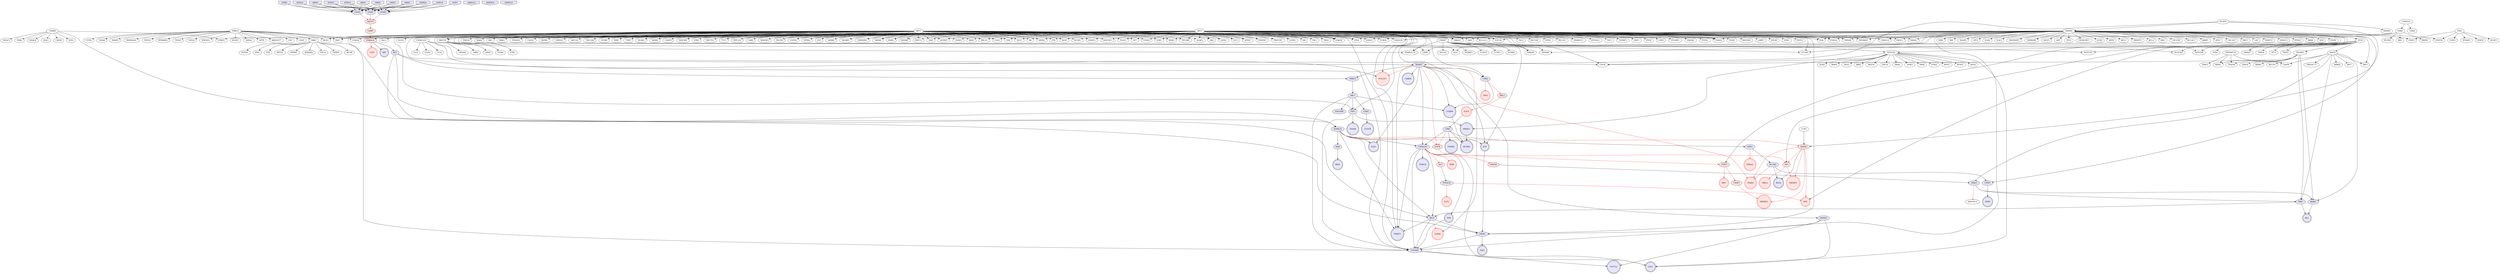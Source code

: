 digraph {

MAPK1->GABPA [penwidth=1, color=black, arrowhead="vee"]
AKT2->TWIST1 [penwidth=1, color=black, arrowhead="vee"]
CSNK2A1->CTNNB1 [penwidth=1, color=black, arrowhead="vee"]
CEBPB->RUNX2 [penwidth=1, color=black, arrowhead="vee"]
MAPK1->CEBPB [penwidth=1, color=black, arrowhead="vee"]
SIRT1->NCOR2 [penwidth=1, color=black, arrowhead="vee"]
CTNNB1->TCF7L2 [penwidth=1, color=black, arrowhead="vee"]
ABL1->YAP1 [penwidth=1, color=black, arrowhead="vee"]
CDK1->CSNK2A1 [penwidth=1, color=black, arrowhead="vee"]
E2F4->CDK1 [penwidth=1, color=black, arrowhead="tee"]
ABL1->CTNNB1 [penwidth=1, color=black, arrowhead="vee"]
ABL1->CDK5 [penwidth=1, color=black, arrowhead="vee"]
CTNNB1->LEF1 [penwidth=1, color=black, arrowhead="vee"]
MAPK14->ELK1 [penwidth=1, color=black, arrowhead="vee"]
NCOR2->CTBP1 [penwidth=1, color=black, arrowhead="vee"]
VDR->CTNNB1 [penwidth=1, color=black, arrowhead="vee"]
MAPK14->MAX [penwidth=1, color=black, arrowhead="vee"]
CREB1->CTNNB1 [penwidth=1, color=black, arrowhead="vee"]
CSNK2A1->LEF1 [penwidth=1, color=black, arrowhead="vee"]
RET->GRB10 [penwidth=1, color=black, arrowhead="vee"]
GRB10->ABL1 [penwidth=1, color=black, arrowhead="vee"]
HTR1A->GNAI3 [penwidth=1, color=black, arrowhead="vee"]
MAPK1->ELK1 [penwidth=1, color=black, arrowhead="vee"]
DRD1->GNAI3 [penwidth=1, color=black, arrowhead="vee"]
DRD2->GNAI3 [penwidth=1, color=black, arrowhead="vee"]
CREB1->TAF1 [penwidth=1, color=black, arrowhead="vee"]
JUN->CREB1 [penwidth=1, color=black, arrowhead="vee"]
MAPK14->JUN [penwidth=1, color=black, arrowhead="vee"]
DRD3->GNAI3 [penwidth=1, color=black, arrowhead="vee"]
MAPK14->CSNK2A1 [penwidth=1, color=black, arrowhead="vee"]
DDX58->TRAF3 [penwidth=1, color=black, arrowhead="tee"]
TRAF3->IKBKE [penwidth=1, color=black, arrowhead="vee"]
PRKACA->RET [penwidth=1, color=black, arrowhead="tee"]
PRKACA->SRF [penwidth=1, color=black, arrowhead="tee"]
CSNK2A1->TWIST1 [penwidth=1, color=black, arrowhead="vee"]
YAP1->TEAD4 [penwidth=1, color=black, arrowhead="vee"]
AKT2->CTNNB1 [penwidth=1, color=black, arrowhead="vee"]
CSNK2A1->TFAP2A [penwidth=1, color=black, arrowhead="vee"]
DRD5->GNAI3 [penwidth=1, color=black, arrowhead="vee"]
RET->MAPK14 [penwidth=1, color=black, arrowhead="vee"]
RET->AKT2 [penwidth=1, color=black, arrowhead="vee"]
RET->MAPK1 [penwidth=1, color=black, arrowhead="vee"]
CDK2->CEBPB [penwidth=1, color=black, arrowhead="vee"]
SET->PPP2CB [penwidth=1, color=black, arrowhead="tee"]
MAPK14->TWIST1 [penwidth=1, color=black, arrowhead="vee"]
SMAD1->RUNX2 [penwidth=1, color=black, arrowhead="vee"]
MAPK1->JUN [penwidth=1, color=black, arrowhead="vee"]
CDK1->SIRT1 [penwidth=1, color=black, arrowhead="vee"]
AKT2->CREB1 [penwidth=1, color=black, arrowhead="vee"]
NCOR2->BCL6 [penwidth=1, color=black, arrowhead="vee"]
ABL1->CEBPB [penwidth=1, color=black, arrowhead="vee"]
HTR2B->GNAI3 [penwidth=1, color=black, arrowhead="vee"]
CSNK2A1->AKT2 [penwidth=1, color=black, arrowhead="vee"]
YAP1->CTNNB1 [penwidth=1, color=black, arrowhead="vee"]
YAP1->SMAD1 [penwidth=1, color=black, arrowhead="vee"]
CDK1->FOXM1 [penwidth=1, color=black, arrowhead="vee"]
CDK1->RUNX2 [penwidth=1, color=black, arrowhead="vee"]
CDK5->CLOCK [penwidth=1, color=black, arrowhead="vee"]
CSNK2A1->VDR [penwidth=1, color=black, arrowhead="vee"]
CTBP1->ZEB2 [penwidth=1, color=black, arrowhead="vee"]
MAPK1->CDK2 [penwidth=1, color=black, arrowhead="vee"]
MAPK1->CSNK2A1 [penwidth=1, color=black, arrowhead="vee"]
HTR1D->GNAI3 [penwidth=1, color=black, arrowhead="vee"]
HTR2A->GNAI3 [penwidth=1, color=black, arrowhead="vee"]
HTR7->GNAI3 [penwidth=1, color=black, arrowhead="vee"]
IKBKE->REL [penwidth=1, color=black, arrowhead="vee"]
MAPK14->AKT2 [penwidth=1, color=black, arrowhead="vee"]
MAPK1->GRB10 [penwidth=1, color=black, arrowhead="vee"]
MAPK1->TWIST1 [penwidth=1, color=black, arrowhead="vee"]
DRD4->GNAI3 [penwidth=1, color=black, arrowhead="vee"]
MAX->MXI1 [penwidth=1, color=black, arrowhead="vee"]
HTR2C->GNAI3 [penwidth=1, color=black, arrowhead="vee"]
RBL2->E2F4 [penwidth=1, color=red, arrowhead="vee"]
CASP1->SREBF2 [penwidth=1, color=red, arrowhead="vee"]
STAT1->IRF1 [penwidth=1, color=red, arrowhead="vee"]
NCOR2->PPARG [penwidth=1, color=red, arrowhead="tee"]
STAT1->CASP1 [penwidth=1, color=red, arrowhead="vee"]
MAPK14->EGFR [penwidth=1, color=red, arrowhead="tee"]
SP1->TBX21 [penwidth=1, color=red, arrowhead="vee"]
SP1->SREBF1 [penwidth=1, color=red, arrowhead="vee"]
SIRT1->NR5A2 [penwidth=1, color=red, arrowhead="tee"]
ADCY5->CAMP [penwidth=1, color=red, arrowhead="vee"]
CAMP->PRKACA [penwidth=1, color=red, arrowhead="vee"]
GNAI3->ADCY5 [penwidth=1, color=red, arrowhead="tee"]
PPP2CB->ELF1 [penwidth=1, color=red, arrowhead="tee"]
PPP2CB->MYC [penwidth=1, color=red, arrowhead="tee"]
PRKACA->ETV1 [penwidth=1, color=red, arrowhead="vee"]
CDK2->TP63 [penwidth=1, color=red, arrowhead="tee"]
MAPK1->PPARG [penwidth=1, color=red, arrowhead="tee"]
CSNK2A1->SP1 [penwidth=1, color=red, arrowhead="tee"]
CDK2->RBL2 [penwidth=1, color=red, arrowhead="tee"]
CSNK2A1->SPIB [penwidth=1, color=red, arrowhead="tee"]
CSNK2A1->SET [penwidth=1, color=red, arrowhead="tee"]
AKT2->GATA2 [penwidth=1, color=red, arrowhead="tee"]
CDK1->EGFR [penwidth=1, color=red, arrowhead="tee"]
CSNK2A1->DDX58 [penwidth=1, color=red, arrowhead="tee"]
EGFR->STAT1 [penwidth=1, color=red, arrowhead="vee"]
MAPK1->EGFR [penwidth=1, color=red, arrowhead="tee"]
MAPK1->POU5F1 [penwidth=1, color=red, arrowhead="tee"]
SMAD2->TCF7L2 [penwidth=1, color=black, arrowhead="vee"]
MAPK1->SMAD2 [penwidth=1, color=black, arrowhead="vee"]
SMAD2->LEF1 [penwidth=1, color=black, arrowhead="vee"]
SMAD2->CREB1 [penwidth=1, color=black, arrowhead="vee"]
TRAF3->TBK1 [penwidth=1, color=black, arrowhead="vee"]
TBK1->AKT2 [penwidth=1, color=black, arrowhead="vee"]
TBK1->REL [penwidth=1, color=black, arrowhead="vee"]
MAPK3->BCL6 [penwidth=1, color=black, arrowhead="tee"]
MAPK14->MAPK3 [penwidth=1, color=red, arrowhead="tee"]
MAPK3->MYC [penwidth=1, color=red, arrowhead="vee"]
MAPK3->SP1 [penwidth=1, color=red, arrowhead="vee"]
MAPK3->SREBF1 [penwidth=1, color=red, arrowhead="vee"]
MAPK3->PPARG [penwidth=1, color=red, arrowhead="vee"]
MAPK3->SREBF2 [penwidth=1, color=red, arrowhead="vee"]
DRD2->GNAI1 [penwidth=1, color=black, arrowhead="vee"]
HTR1D->GNAI1 [penwidth=1, color=black, arrowhead="vee"]
HTR2A->GNAI1 [penwidth=1, color=black, arrowhead="vee"]
DRD3->GNAI1 [penwidth=1, color=black, arrowhead="vee"]
DRD4->GNAI1 [penwidth=1, color=black, arrowhead="vee"]
HTR1A->GNAI1 [penwidth=1, color=black, arrowhead="vee"]
HTR2C->GNAI1 [penwidth=1, color=black, arrowhead="vee"]
DRD5->GNAI1 [penwidth=1, color=black, arrowhead="vee"]
DRD1->GNAI1 [penwidth=1, color=black, arrowhead="vee"]
HTR2B->GNAI1 [penwidth=1, color=black, arrowhead="vee"]
HTR6->GNAI1 [penwidth=1, color=black, arrowhead="vee"]
GNAI1->ADCY5 [penwidth=1, color=red, arrowhead="tee"]
DRD2->GNAZ [penwidth=1, color=black, arrowhead="vee"]
HTR1A->GNAZ [penwidth=1, color=black, arrowhead="vee"]
DRD1->GNAZ [penwidth=1, color=black, arrowhead="vee"]
DRD4->GNAZ [penwidth=1, color=black, arrowhead="vee"]
HTR2B->GNAZ [penwidth=1, color=black, arrowhead="vee"]
DRD5->GNAZ [penwidth=1, color=black, arrowhead="vee"]
DRD3->GNAZ [penwidth=1, color=black, arrowhead="vee"]
HTR1D->GNAZ [penwidth=1, color=black, arrowhead="vee"]
HTR2C->GNAZ [penwidth=1, color=black, arrowhead="vee"]
HTR6->GNAZ [penwidth=1, color=black, arrowhead="vee"]
HTR7->GNAZ [penwidth=1, color=black, arrowhead="vee"]
HTR2A->GNAZ [penwidth=1, color=black, arrowhead="vee"]
GNAZ->ADCY5 [penwidth=1, color=red, arrowhead="tee"]
AKT1->CHUK [penwidth=1, color=NA, arrowhead="vee"]
AKT1->AKT1S1 [penwidth=1, color=NA, arrowhead="tee"]
NOTCH1->PAX8 [penwidth=1, color=NA, arrowhead="vee"]
NOTCH1->FOXI2 [penwidth=1, color=NA, arrowhead="tee"]
NOTCH1->WNT1 [penwidth=1, color=NA, arrowhead="vee"]
NOTCH1->ATOH1 [penwidth=1, color=NA, arrowhead="tee"]
NOTCH1->HES5 [penwidth=1, color=NA, arrowhead="vee"]
NOTCH1->SOX2 [penwidth=1, color=NA, arrowhead="vee"]
NOTCH1->BMP4 [penwidth=1, color=NA, arrowhead="vee"]
NOTCH1->HES1 [penwidth=1, color=NA, arrowhead="vee"]
AKT1->CDKN1B [penwidth=1, color=NA, arrowhead="tee"]
PRKCG->RAF1 [penwidth=1, color=NA, arrowhead="vee"]
AKT1->TSC2 [penwidth=1, color=NA, arrowhead="tee"]
AKT1->CDKN1A [penwidth=1, color=NA, arrowhead="tee"]
AKT1->RICTOR [penwidth=1, color=NA, arrowhead="tee"]
AKT1->ITPR1 [penwidth=1, color=NA, arrowhead="tee"]
AKT1->NOS3 [penwidth=1, color=NA, arrowhead="vee"]
AKT1->FOXO1 [penwidth=1, color=NA, arrowhead="tee"]
MAPK8->BMF [penwidth=1, color=NA, arrowhead="vee"]
MAPK8->BAX [penwidth=1, color=NA, arrowhead="vee"]
AKT1->TBC1D1 [penwidth=1, color=NA, arrowhead="tee"]
AKT1->TBC1D4 [penwidth=1, color=NA, arrowhead="tee"]
MAVS->IKBKB [penwidth=1, color=NA, arrowhead="vee"]
AKT1->FOXO3 [penwidth=1, color=NA, arrowhead="vee"]
AKT1->FOXO4 [penwidth=1, color=NA, arrowhead="vee"]
AKT1->EP300 [penwidth=1, color=NA, arrowhead="vee"]
AKT1->SMARCC1 [penwidth=1, color=NA, arrowhead="vee"]
AKT1->ZFP36L1 [penwidth=1, color=NA, arrowhead="tee"]
FBXW7->NOTCH1 [penwidth=1, color=NA, arrowhead="vee"]
AKT1->YBX1 [penwidth=1, color=NA, arrowhead="vee"]
MAPK8->ITCH [penwidth=1, color=NA, arrowhead="vee"]
MAPK8->STAT5A [penwidth=1, color=NA, arrowhead="vee"]
AKT1->TERT [penwidth=1, color=NA, arrowhead="vee"]
CDKN2D->CDK6 [penwidth=1, color=NA, arrowhead="vee"]
CDKN2D->CDK4 [penwidth=1, color=NA, arrowhead="vee"]
PRKCG->KEAP1 [penwidth=1, color=NA, arrowhead="tee"]
AKT1->NUAK1 [penwidth=1, color=NA, arrowhead="vee"]
AKT1->TSC1 [penwidth=1, color=NA, arrowhead="tee"]
AKT1->SMAD3 [penwidth=1, color=NA, arrowhead="vee"]
AKT1->HSPB1 [penwidth=1, color=NA, arrowhead="tee"]
MAPK8->SP1 [penwidth=1, color=NA, arrowhead="vee"]
AKT1->TOPBP1 [penwidth=1, color=NA, arrowhead="vee"]
AKT1->MDM2 [penwidth=1, color=NA, arrowhead="vee"]
AKT1->GSK3B [penwidth=1, color=NA, arrowhead="vee"]
AKT1->RAF1 [penwidth=1, color=NA, arrowhead="tee"]
TNFRSF1A->RIPK1 [penwidth=1, color=NA, arrowhead="vee"]
TNFRSF1A->TRADD [penwidth=1, color=NA, arrowhead="vee"]
AKT1->NRF1 [penwidth=1, color=NA, arrowhead="vee"]
TRAF3->MAP3K14 [penwidth=1, color=red, arrowhead="tee"]
MAPK8->STAT1 [penwidth=1, color=NA, arrowhead="vee"]
AKT1->BAD [penwidth=1, color=NA, arrowhead="tee"]
AKT1->CASP9 [penwidth=1, color=NA, arrowhead="tee"]
AKT1->PTEN [penwidth=1, color=NA, arrowhead="tee"]
MAPK8->BID [penwidth=1, color=NA, arrowhead="vee"]
MAPK8->H2AFX [penwidth=1, color=NA, arrowhead="vee"]
NOTCH1->CHUK [penwidth=1, color=NA, arrowhead="vee"]
MAPK8->ATF2 [penwidth=1, color=NA, arrowhead="vee"]
MAPK8->ELK4 [penwidth=1, color=NA, arrowhead="vee"]
NOTCH1->RBPJ [penwidth=1, color=NA, arrowhead="vee"]
AKT1->RPS6KB1 [penwidth=1, color=NA, arrowhead="vee"]
NOTCH1->MEF2C [penwidth=1, color=NA, arrowhead="vee"]
NOTCH1->HIF1A [penwidth=1, color=NA, arrowhead="vee"]
ITCH->SMAD7 [penwidth=1, color=NA, arrowhead="vee"]
AKT1->CTNNB1 [penwidth=1, color=NA, arrowhead="vee"]
AKT1->USP4 [penwidth=1, color=NA, arrowhead="vee"]
MAPK8->RPS6KB1 [penwidth=1, color=NA, arrowhead="vee"]
MAPK8->ELK3 [penwidth=1, color=NA, arrowhead="vee"]
CSNK1A1L->CTNNB1 [penwidth=1, color=NA, arrowhead="vee"]
ITCH->NOTCH1 [penwidth=1, color=NA, arrowhead="vee"]
MAPK8->MAPK8IP3 [penwidth=1, color=NA, arrowhead="vee"]
CSNK1A1L->GLI1 [penwidth=1, color=NA, arrowhead="vee"]
CSNK1A1L->GLI3 [penwidth=1, color=NA, arrowhead="vee"]
CSNK1A1L->GLIS2 [penwidth=1, color=NA, arrowhead="vee"]
AKT1->PRKACA [penwidth=1, color=NA, arrowhead="vee"]
MAPK8->STAT3 [penwidth=1, color=NA, arrowhead="vee"]
NOTCH1->RRAS [penwidth=1, color=NA, arrowhead="vee"]
NOTCH1->SNW1 [penwidth=1, color=NA, arrowhead="vee"]
CSNK1A1L->LRP6 [penwidth=1, color=NA, arrowhead="vee"]
MST1R->GRAP [penwidth=1, color=NA, arrowhead="vee"]
AKT1->MST1R [penwidth=1, color=NA, arrowhead="vee"]
MST1R->YWHAB [penwidth=1, color=NA, arrowhead="vee"]
MST1R->YWHAQ [penwidth=1, color=NA, arrowhead="vee"]
AKT1->GSK3B [penwidth=1, color=NA, arrowhead="tee"]
AKT1->FOXO3 [penwidth=1, color=NA, arrowhead="tee"]
AKT3->MAP3K8 [penwidth=1, color=NA, arrowhead="vee"]
CAMK4->NOS1 [penwidth=1, color=NA, arrowhead="tee"]
MAPK8->BCL2L11 [penwidth=1, color=NA, arrowhead="vee"]
AKT1->GSK3A [penwidth=1, color=NA, arrowhead="tee"]
CAMK4->CREM [penwidth=1, color=NA, arrowhead="vee"]
CAMK4->SYN1 [penwidth=1, color=NA, arrowhead="vee"]
AKT1->TP53BP1 [penwidth=1, color=NA, arrowhead="tee"]
MAVS->IKBKE [penwidth=1, color=NA, arrowhead="vee"]
MAVS->CHUK [penwidth=1, color=NA, arrowhead="vee"]
MAVS->IRF3 [penwidth=1, color=NA, arrowhead="vee"]
MAVS->IRF7 [penwidth=1, color=NA, arrowhead="tee"]
TNFRSF1A->CASP8 [penwidth=1, color=NA, arrowhead="vee"]
AKT1->H3F3B [penwidth=1, color=NA, arrowhead="vee"]
AKT1->STK3 [penwidth=1, color=NA, arrowhead="tee"]
AKT1->AGAP2 [penwidth=1, color=NA, arrowhead="vee"]
AKT3->AGAP2 [penwidth=1, color=NA, arrowhead="vee"]
AKT3->MST1R [penwidth=1, color=NA, arrowhead="vee"]
AKT1->RARA [penwidth=1, color=NA, arrowhead="tee"]
AKT1->HK1 [penwidth=1, color=NA, arrowhead="vee"]
AKT3->HK1 [penwidth=1, color=NA, arrowhead="vee"]
AKT1->MXD1 [penwidth=1, color=NA, arrowhead="tee"]
AKT1->PFKFB2 [penwidth=1, color=NA, arrowhead="vee"]
AKT3->PFKFB2 [penwidth=1, color=NA, arrowhead="vee"]
PRKCG->ANXA1 [penwidth=1, color=NA, arrowhead="vee"]
PRKCG->APTX [penwidth=1, color=NA, arrowhead="vee"]
PRKCG->ARHGEF7 [penwidth=1, color=NA, arrowhead="vee"]
PRKCG->CD5 [penwidth=1, color=NA, arrowhead="vee"]
PRKCG->CHAT [penwidth=1, color=NA, arrowhead="vee"]
PRKCG->CYTH2 [penwidth=1, color=NA, arrowhead="tee"]
PRKCG->GRIA4 [penwidth=1, color=NA, arrowhead="vee"]
PRKCG->GRK2 [penwidth=1, color=NA, arrowhead="vee"]
PRKCG->GSK3A [penwidth=1, color=NA, arrowhead="tee"]
PRKCG->HABP4 [penwidth=1, color=NA, arrowhead="tee"]
PRKCG->HSP90AA1 [penwidth=1, color=NA, arrowhead="tee"]
PRKCG->NOS3 [penwidth=1, color=NA, arrowhead="tee"]
PRKCG->PSEN1 [penwidth=1, color=NA, arrowhead="vee"]
PRKCG->RPS6KB2 [penwidth=1, color=NA, arrowhead="vee"]
PRKCG->TNNI3 [penwidth=1, color=NA, arrowhead="tee"]
PRKCG->TOP2A [penwidth=1, color=NA, arrowhead="vee"]
AKT1->PPP1CA [penwidth=1, color=NA, arrowhead="tee"]
AKT1->GAB2 [penwidth=1, color=NA, arrowhead="tee"]
AKT1->MAP3K5 [penwidth=1, color=NA, arrowhead="tee"]
AKT1->PDCD4 [penwidth=1, color=NA, arrowhead="tee"]
AKT1->COPS6 [penwidth=1, color=NA, arrowhead="vee"]
AKT3->COPS6 [penwidth=1, color=NA, arrowhead="vee"]
AKT3->CTNNB1 [penwidth=1, color=NA, arrowhead="vee"]
AKT1->FOXO6 [penwidth=1, color=NA, arrowhead="tee"]
AKT1->HMOX1 [penwidth=1, color=NA, arrowhead="vee"]
AKT1->HTRA2 [penwidth=1, color=NA, arrowhead="tee"]
AKT1->VCP [penwidth=1, color=NA, arrowhead="vee"]
AKT1->ADRB2 [penwidth=1, color=NA, arrowhead="tee"]
AKT3->NOS3 [penwidth=1, color=NA, arrowhead="vee"]
AKT1->SH3RF1 [penwidth=1, color=NA, arrowhead="tee"]
AKT1->HNRNPA1 [penwidth=1, color=NA, arrowhead="tee"]
AKT1->MAP3K8 [penwidth=1, color=NA, arrowhead="vee"]
AKT1->MDM4 [penwidth=1, color=NA, arrowhead="vee"]
AKT1->IRAK1 [penwidth=1, color=NA, arrowhead="tee"]
AKT1->KHSRP [penwidth=1, color=NA, arrowhead="tee"]
AKT1->NR3C1 [penwidth=1, color=NA, arrowhead="tee"]
AKT1->RNF11 [penwidth=1, color=NA, arrowhead="tee"]
MAPK8->FOXO1 [penwidth=1, color=NA, arrowhead="vee"]
MAPK8->FOXO6 [penwidth=1, color=NA, arrowhead="vee"]
MAPK8->FOXO4 [penwidth=1, color=NA, arrowhead="vee"]
MAPK8->FOXO3 [penwidth=1, color=NA, arrowhead="vee"]
AKT3->TERT [penwidth=1, color=NA, arrowhead="vee"]
AKT3->VCP [penwidth=1, color=NA, arrowhead="vee"]
AKT1->XIAP [penwidth=1, color=NA, arrowhead="vee"]
AKT3->XIAP [penwidth=1, color=NA, arrowhead="vee"]
AKT1->ALYREF [penwidth=1, color=NA, arrowhead="vee"]
AKT1->CHEK1 [penwidth=1, color=NA, arrowhead="tee"]
AKT1->YWHAZ [penwidth=1, color=NA, arrowhead="vee"]
AKT1->PTPN1 [penwidth=1, color=NA, arrowhead="tee"]
MAPK8->IRF3 [penwidth=1, color=NA, arrowhead="vee"]
GRK2->PDE6G [penwidth=1, color=NA, arrowhead="vee"]
GRK2->SMO [penwidth=1, color=NA, arrowhead="vee"]
PRKCG->KIR3DL1 [penwidth=1, color=NA, arrowhead="tee"]
DUSP4->MAPK9 [penwidth=1, color=NA, arrowhead="tee"]
CAMK4->HDAC5 [penwidth=1, color=NA, arrowhead="tee"]
AKT3->AGO2 [penwidth=1, color=NA, arrowhead="vee"]
MST1R->GRB2 [penwidth=1, color=NA, arrowhead="vee"]
MST1R->ITGB4 [penwidth=1, color=NA, arrowhead="vee"]
MST1R->PTK2 [penwidth=1, color=NA, arrowhead="vee"]
AKT1->BRAF [penwidth=1, color=NA, arrowhead="tee"]
AKT1->BRCA1 [penwidth=1, color=NA, arrowhead="vee"]
AKT3->BRCA1 [penwidth=1, color=NA, arrowhead="vee"]
AKT1->CLK2 [penwidth=1, color=NA, arrowhead="vee"]
AKT3->CLK2 [penwidth=1, color=NA, arrowhead="vee"]
AKT3->NUAK1 [penwidth=1, color=NA, arrowhead="vee"]
AKT1->VIM [penwidth=1, color=NA, arrowhead="vee"]
MAPK8->HNRNPK [penwidth=1, color=NA, arrowhead="vee"]
MAPK8->STK4 [penwidth=1, color=NA, arrowhead="vee"]
MAPK8->APLP2 [penwidth=1, color=NA, arrowhead="vee"]
MAPK8->APP [penwidth=1, color=NA, arrowhead="vee"]
MAVS->CASP8 [penwidth=1, color=NA, arrowhead="vee"]
TNFRSF1A->TRAF2 [penwidth=1, color=NA, arrowhead="vee"]
CDK6->RUNX1 [penwidth=1, color=NA, arrowhead="vee"]
AKT3->ALYREF [penwidth=1, color=NA, arrowhead="vee"]
AKT1->NCF1 [penwidth=1, color=NA, arrowhead="vee"]
AKT3->NCF1 [penwidth=1, color=NA, arrowhead="vee"]
AKT1->AR [penwidth=1, color=NA, arrowhead="tee"]
AKT3->MDM2 [penwidth=1, color=NA, arrowhead="vee"]
CAMK4->PHB2 [penwidth=1, color=NA, arrowhead="tee"]
AKT1->SRPK2 [penwidth=1, color=NA, arrowhead="vee"]
AKT3->SRPK2 [penwidth=1, color=NA, arrowhead="vee"]
AKT1->ZYX [penwidth=1, color=NA, arrowhead="tee"]
AKT1->DLX5 [penwidth=1, color=NA, arrowhead="vee"]
AKT1->ITGB3 [penwidth=1, color=NA, arrowhead="tee"]
AKT1->NCOR1 [penwidth=1, color=NA, arrowhead="tee"]
AKT1->DNMT1 [penwidth=1, color=NA, arrowhead="vee"]
AKT3->DNMT1 [penwidth=1, color=NA, arrowhead="vee"]
AKT1->MAP3K11 [penwidth=1, color=NA, arrowhead="tee"]
AKT1->POU5F1 [penwidth=1, color=NA, arrowhead="vee"]
MAPK8->TP53 [penwidth=1, color=NA, arrowhead="vee"]
AKT3->EP300 [penwidth=1, color=NA, arrowhead="vee"]
AKT1->PEA15 [penwidth=1, color=NA, arrowhead="vee"]
AKT3->PEA15 [penwidth=1, color=NA, arrowhead="vee"]
AKT3->DLX5 [penwidth=1, color=NA, arrowhead="vee"]
AKT1->SP7 [penwidth=1, color=NA, arrowhead="vee"]
AKT1->MAP2K4 [penwidth=1, color=NA, arrowhead="tee"]
AKT1->FOXA2 [penwidth=1, color=NA, arrowhead="tee"]
AKT1->GATA2 [penwidth=1, color=NA, arrowhead="tee"]
AKT1->METTL1 [penwidth=1, color=NA, arrowhead="tee"]
AKT1->ESR1 [penwidth=1, color=NA, arrowhead="vee"]
AKT3->ESR1 [penwidth=1, color=NA, arrowhead="vee"]
AKT1->WNK1 [penwidth=1, color=NA, arrowhead="vee"]
AKT3->WNK1 [penwidth=1, color=NA, arrowhead="vee"]
AKT1->TP53RK [penwidth=1, color=NA, arrowhead="vee"]
AKT3->TP53RK [penwidth=1, color=NA, arrowhead="vee"]
AKT1->TTC3 [penwidth=1, color=NA, arrowhead="vee"]
AKT3->TTC3 [penwidth=1, color=NA, arrowhead="vee"]
AKT3->VIM [penwidth=1, color=NA, arrowhead="vee"]
AKT1->CDCA7 [penwidth=1, color=NA, arrowhead="tee"]
AKT1->CDKN1C [penwidth=1, color=NA, arrowhead="tee"]
AKT1->STK4 [penwidth=1, color=NA, arrowhead="tee"]
AKT1->BCL2L11 [penwidth=1, color=NA, arrowhead="tee"]
AKT1->PPARGC1A [penwidth=1, color=NA, arrowhead="tee"]
AKT1->LARP1 [penwidth=1, color=NA, arrowhead="tee"]
AKT1->HK2 [penwidth=1, color=NA, arrowhead="vee"]
AKT1->EIF4B [penwidth=1, color=NA, arrowhead="vee"]
AKT1->EZH2 [penwidth=1, color=NA, arrowhead="tee"]
AKT1->GATA1 [penwidth=1, color=NA, arrowhead="vee"]
AKT1->ILF3 [penwidth=1, color=NA, arrowhead="vee"]
AKT3->CHUK [penwidth=1, color=NA, arrowhead="vee"]
AKT3->POU5F1 [penwidth=1, color=NA, arrowhead="vee"]
AKT1->ATXN1 [penwidth=1, color=NA, arrowhead="vee"]
AKT3->ATXN1 [penwidth=1, color=NA, arrowhead="vee"]
AKT1->BAX [penwidth=1, color=NA, arrowhead="tee"]
AKT3->GATA1 [penwidth=1, color=NA, arrowhead="vee"]
AKT3->HK2 [penwidth=1, color=NA, arrowhead="vee"]
AKT3->ILF3 [penwidth=1, color=NA, arrowhead="vee"]
AKT3->MDM4 [penwidth=1, color=NA, arrowhead="vee"]
AKT1->PFKFB3 [penwidth=1, color=NA, arrowhead="vee"]
AKT3->PFKFB3 [penwidth=1, color=NA, arrowhead="vee"]
AKT1->PIKFYVE [penwidth=1, color=NA, arrowhead="vee"]
AKT3->PIKFYVE [penwidth=1, color=NA, arrowhead="vee"]
AKT1->S1PR1 [penwidth=1, color=NA, arrowhead="vee"]
AKT3->S1PR1 [penwidth=1, color=NA, arrowhead="vee"]
AKT1->SKI [penwidth=1, color=NA, arrowhead="tee"]
AKT3->SP7 [penwidth=1, color=NA, arrowhead="vee"]
AKT1->TAL1 [penwidth=1, color=NA, arrowhead="tee"]
AKT1->TBX3 [penwidth=1, color=NA, arrowhead="vee"]
AKT3->TBX3 [penwidth=1, color=NA, arrowhead="vee"]
CAMK4->HDAC4 [penwidth=1, color=NA, arrowhead="tee"]
CAMK4->STMN1 [penwidth=1, color=NA, arrowhead="tee"]
CCR3->MAPK3 [penwidth=1, color=NA, arrowhead="vee"]
CDK6->CDKN1B [penwidth=1, color=NA, arrowhead="vee"]
AKT3->H3F3B [penwidth=1, color=NA, arrowhead="vee"]
AKT1->CFLAR [penwidth=1, color=NA, arrowhead="tee"]
AKT3->YBX1 [penwidth=1, color=NA, arrowhead="vee"]
CSNK1A1L->GLI2 [penwidth=1, color=NA, arrowhead="vee"]
AKT1->DAB2IP [penwidth=1, color=NA, arrowhead="tee"]
AKT1->NR4A1 [penwidth=1, color=NA, arrowhead="tee"]
GRK2->EZR [penwidth=1, color=NA, arrowhead="vee"]
GRK2->RPLP2 [penwidth=1, color=NA, arrowhead="vee"]
ITCH->TNFAIP3 [penwidth=1, color=NA, arrowhead="vee"]
MAPK8->SMAD3 [penwidth=1, color=NA, arrowhead="vee"]
AKT1->TENT2 [penwidth=1, color=NA, arrowhead="tee"]
MAPK8->CDKN1A [penwidth=1, color=NA, arrowhead="vee"]
MAPK8->EIF4ENIF1 [penwidth=1, color=NA, arrowhead="vee"]
MAPK8->H3F3B [penwidth=1, color=NA, arrowhead="vee"]
MAPK8->JUND [penwidth=1, color=NA, arrowhead="vee"]
MAPK8->KRT8 [penwidth=1, color=NA, arrowhead="vee"]
MAPK8->LRP6 [penwidth=1, color=NA, arrowhead="vee"]
MAPK8->MCL1 [penwidth=1, color=NA, arrowhead="vee"]
MAPK8->MYC [penwidth=1, color=NA, arrowhead="vee"]
MAPK8->PKMYT1 [penwidth=1, color=NA, arrowhead="vee"]
AKT1->PHF20 [penwidth=1, color=NA, arrowhead="tee"]
MAVS->TMEM173 [penwidth=1, color=NA, arrowhead="vee"]
ITCH->TRPV4 [penwidth=1, color=NA, arrowhead="tee"]
MAPK8->BCL2 [penwidth=1, color=NA, arrowhead="tee"]
MAPK8->YWHAZ [penwidth=1, color=NA, arrowhead="tee"]
MAVS->TBK1 [penwidth=1, color=NA, arrowhead="vee"]
TNFAIP3->IKBKG [penwidth=1, color=NA, arrowhead="tee"]
MAPK8->IRS1 [penwidth=1, color=NA, arrowhead="tee"]
TNFAIP3->BECN1 [penwidth=1, color=NA, arrowhead="tee"]
ITCH->CFLAR [penwidth=1, color=NA, arrowhead="tee"]
ITCH->TP73 [penwidth=1, color=NA, arrowhead="tee"]
MAPK8->CTBP1 [penwidth=1, color=NA, arrowhead="tee"]
MAPK8->CDC25B [penwidth=1, color=NA, arrowhead="tee"]
AKT3->AKT1S1 [penwidth=1, color=NA, arrowhead="tee"]
TNFAIP3->TBK1 [penwidth=1, color=NA, arrowhead="tee"]
TNFAIP3->IKBKE [penwidth=1, color=NA, arrowhead="tee"]
FBXW7->CCNE1 [penwidth=1, color=NA, arrowhead="tee"]
TNFAIP3->TRADD [penwidth=1, color=NA, arrowhead="tee"]
MAPK8->BCL2L1 [penwidth=1, color=NA, arrowhead="tee"]
FBXW7->AURKA [penwidth=1, color=NA, arrowhead="tee"]
MAPK8->BAD [penwidth=1, color=NA, arrowhead="tee"]
AKT1->CREB1 [penwidth=1, color=NA, arrowhead="vee"]
FBXW7->NCOA3 [penwidth=1, color=NA, arrowhead="tee"]
FBXW7->PPARGC1A [penwidth=1, color=NA, arrowhead="tee"]
FBXW7->SERBP1 [penwidth=1, color=NA, arrowhead="tee"]
FBXW7->JUN [penwidth=1, color=NA, arrowhead="tee"]
TYK2->STAT2 [penwidth=1, color=NA, arrowhead="vee"]
TYK2->IFNAR1 [penwidth=1, color=NA, arrowhead="vee"]
TYK2->STAT3 [penwidth=1, color=NA, arrowhead="vee"]
DUSP4->MAPK1 [penwidth=1, color=NA, arrowhead="vee"]
DUSP4->MAPK3 [penwidth=1, color=NA, arrowhead="vee"]
DUSP4->MAPK8 [penwidth=1, color=NA, arrowhead="vee"]
NOTCH1->LEF1 [penwidth=1, color=NA, arrowhead="vee"]
TYK2->STAT5A [penwidth=1, color=NA, arrowhead="vee"]
TYK2->STAT4 [penwidth=1, color=NA, arrowhead="vee"]
NOTCH1->SMAD1 [penwidth=1, color=NA, arrowhead="vee"]
AKT3->BAD [penwidth=1, color=NA, arrowhead="tee"]
AKT3->GSK3B [penwidth=1, color=NA, arrowhead="tee"]
AKT3->FOXO3 [penwidth=1, color=NA, arrowhead="tee"]
AKT3->CDKN1A [penwidth=1, color=NA, arrowhead="tee"]
CAMK4->CREB1 [penwidth=1, color=NA, arrowhead="vee"]
GRK2->OPRM1 [penwidth=1, color=NA, arrowhead="tee"]
MAVS->TRAF3 [penwidth=1, color=NA, arrowhead="tee"]
AKT3->BRAF [penwidth=1, color=NA, arrowhead="tee"]
MAPK8->NR4A1 [penwidth=1, color=NA, arrowhead="tee"]
AKT3->FOXO4 [penwidth=1, color=NA, arrowhead="tee"]
AKT3->MXD1 [penwidth=1, color=NA, arrowhead="tee"]
AKT3->PPP1CA [penwidth=1, color=NA, arrowhead="tee"]
AKT3->FOXO1 [penwidth=1, color=NA, arrowhead="tee"]
AKT3->FOXO6 [penwidth=1, color=NA, arrowhead="tee"]
AKT3->MAP3K5 [penwidth=1, color=NA, arrowhead="tee"]
AKT3->SH3RF1 [penwidth=1, color=NA, arrowhead="tee"]
AKT3->RAC1 [penwidth=1, color=NA, arrowhead="tee"]
AKT3->RARA [penwidth=1, color=NA, arrowhead="tee"]
AKT1->TWIST1 [penwidth=1, color=NA, arrowhead="vee"]
FBXW7->NOTCH4 [penwidth=1, color=NA, arrowhead="tee"]
FBXW7->CCDC6 [penwidth=1, color=NA, arrowhead="tee"]
GRK2->BDKRB2 [penwidth=1, color=NA, arrowhead="tee"]
GRK2->SNCA [penwidth=1, color=NA, arrowhead="tee"]
MAPK8->CTNNB1 [penwidth=1, color=NA, arrowhead="tee"]
AKT1->CDK2 [penwidth=1, color=NA, arrowhead="vee"]
MAPK8->NR3C1 [penwidth=1, color=NA, arrowhead="tee"]
AKT3->STK3 [penwidth=1, color=NA, arrowhead="tee"]
GRK2->OPRD1 [penwidth=1, color=NA, arrowhead="tee"]
AKT3->CDKN1B [penwidth=1, color=NA, arrowhead="tee"]
AKT3->IRAK1 [penwidth=1, color=NA, arrowhead="tee"]
ITCH->GLI1 [penwidth=1, color=NA, arrowhead="tee"]
TNFAIP3->RIPK1 [penwidth=1, color=NA, arrowhead="tee"]
TNFAIP3->TRAF6 [penwidth=1, color=NA, arrowhead="tee"]
TYK2->DUSP3 [penwidth=1, color=NA, arrowhead="vee"]
GRK2->MC4R [penwidth=1, color=NA, arrowhead="tee"]
CDK6->RB1 [penwidth=1, color=NA, arrowhead="tee"]
AKT3->ZYX [penwidth=1, color=NA, arrowhead="tee"]
AKT3->HSPB1 [penwidth=1, color=NA, arrowhead="tee"]
AKT3->NCOR1 [penwidth=1, color=NA, arrowhead="tee"]
AKT3->SMAD3 [penwidth=1, color=NA, arrowhead="tee"]
AKT3->CASP9 [penwidth=1, color=NA, arrowhead="tee"]
FBXW7->DAB2IP [penwidth=1, color=NA, arrowhead="tee"]
AKT3->STK4 [penwidth=1, color=NA, arrowhead="tee"]
AKT3->CHEK1 [penwidth=1, color=NA, arrowhead="tee"]
AKT3->TBC1D4 [penwidth=1, color=NA, arrowhead="tee"]
AKT3->ADRB2 [penwidth=1, color=NA, arrowhead="tee"]
AKT3->FOXA2 [penwidth=1, color=NA, arrowhead="tee"]
AKT3->METTL1 [penwidth=1, color=NA, arrowhead="tee"]
AKT3->KHSRP [penwidth=1, color=NA, arrowhead="tee"]
AKT3->HNRNPA1 [penwidth=1, color=NA, arrowhead="tee"]
AKT3->CDCA7 [penwidth=1, color=NA, arrowhead="tee"]
AKT3->CDKN1C [penwidth=1, color=NA, arrowhead="tee"]
AKT3->GSK3A [penwidth=1, color=NA, arrowhead="tee"]
AKT3->MAP3K11 [penwidth=1, color=NA, arrowhead="tee"]
AKT3->PPARGC1A [penwidth=1, color=NA, arrowhead="tee"]
AKT3->RAF1 [penwidth=1, color=NA, arrowhead="tee"]
AKT3->AR [penwidth=1, color=NA, arrowhead="tee"]
ITCH->MAVS [penwidth=1, color=NA, arrowhead="tee"]
AKT3->BAX [penwidth=1, color=NA, arrowhead="tee"]
AKT3->BCL2L11 [penwidth=1, color=NA, arrowhead="tee"]
AKT3->GAB2 [penwidth=1, color=NA, arrowhead="tee"]
AKT3->PDCD4 [penwidth=1, color=NA, arrowhead="tee"]
AKT3->RNF11 [penwidth=1, color=NA, arrowhead="tee"]
AKT3->SKI [penwidth=1, color=NA, arrowhead="tee"]
AKT3->TAL1 [penwidth=1, color=NA, arrowhead="tee"]
AKT1->YAP1 [penwidth=1, color=NA, arrowhead="tee"]
AKT3->YAP1 [penwidth=1, color=NA, arrowhead="tee"]
CDK6->CDKN1A [penwidth=1, color=NA, arrowhead="tee"]
CDK6->PRDX1 [penwidth=1, color=NA, arrowhead="tee"]
AKT3->CFLAR [penwidth=1, color=NA, arrowhead="tee"]
FBXW7->NOTCH3 [penwidth=1, color=NA, arrowhead="tee"]
FBXW7->NOTCH2 [penwidth=1, color=NA, arrowhead="tee"]
GRK2->MAPK14 [penwidth=1, color=NA, arrowhead="tee"]
ITCH->NOTCH3 [penwidth=1, color=NA, arrowhead="tee"]
ITCH->NOTCH2 [penwidth=1, color=NA, arrowhead="tee"]
ITCH->NOTCH4 [penwidth=1, color=NA, arrowhead="tee"]
ITCH->TNIP2 [penwidth=1, color=NA, arrowhead="tee"]
MAPK8->AIMP1 [penwidth=1, color=NA, arrowhead="tee"]
MAPK8->ATN1 [penwidth=1, color=NA, arrowhead="tee"]
MAPK8->CDC25C [penwidth=1, color=NA, arrowhead="tee"]
MAPK8->HSF1 [penwidth=1, color=NA, arrowhead="tee"]
MAPK8->LAT [penwidth=1, color=NA, arrowhead="tee"]
MAPK8->NFATC2 [penwidth=1, color=NA, arrowhead="tee"]
MAPK8->NFATC3 [penwidth=1, color=NA, arrowhead="tee"]
MAPK8->PPM1J [penwidth=1, color=NA, arrowhead="tee"]
MAPK8->RXRA [penwidth=1, color=NA, arrowhead="tee"]
MAPK8->SFN [penwidth=1, color=NA, arrowhead="tee"]
MAPK8->STAT6 [penwidth=1, color=NA, arrowhead="tee"]
MAPK8->STMN1 [penwidth=1, color=NA, arrowhead="tee"]
MAPK8->YWHAB [penwidth=1, color=NA, arrowhead="tee"]
AKT3->PHF20 [penwidth=1, color=NA, arrowhead="tee"]
ITCH->DTX1 [penwidth=1, color=NA, arrowhead="tee"]
AKT3->HTRA2 [penwidth=1, color=NA, arrowhead="tee"]
ABL1->PDGFRB [penwidth=1, color=black, arrowhead="vee"]
ADRA1A [style=filled, color=black, fillcolor=lavender, shape=invhouse];
ADRA1B [style=filled, color=black, fillcolor=lavender, shape=invhouse];
ADRA1D [style=filled, color=black, fillcolor=lavender, shape=invhouse];
DRD1 [style=filled, color=black, fillcolor=lavender, shape=invhouse];
DRD2 [style=filled, color=black, fillcolor=lavender, shape=invhouse];
DRD3 [style=filled, color=black, fillcolor=lavender, shape=invhouse];
DRD4 [style=filled, color=black, fillcolor=lavender, shape=invhouse];
DRD5 [style=filled, color=black, fillcolor=lavender, shape=invhouse];
HTR1A [style=filled, color=black, fillcolor=lavender, shape=invhouse];
HTR1D [style=filled, color=black, fillcolor=lavender, shape=invhouse];
HTR2A [style=filled, color=black, fillcolor=lavender, shape=invhouse];
HTR2B [style=filled, color=black, fillcolor=lavender, shape=invhouse];
HTR2C [style=filled, color=black, fillcolor=lavender, shape=invhouse];
HTR6 [style=filled, color=black, fillcolor=lavender, shape=invhouse];
HTR7 [style=filled, color=black, fillcolor=lavender, shape=invhouse];
DRD2 [style=filled, color=black, fillcolor=lavender, shape=invhouse];
FOXM1 [style=filled, color=black, fillcolor=lavender, shape=doublecircle];
GATA2 [style=filled, color=red, fillcolor=mistyrose, shape=doublecircle];
POU5F1 [style=filled, color=red, fillcolor=mistyrose, shape=doublecircle];
NR5A2 [style=filled, color=red, fillcolor=mistyrose, shape=doublecircle];
CEBPB [style=filled, color=black, fillcolor=lavender, shape=doublecircle];
REL [style=filled, color=black, fillcolor=lavender, shape=doublecircle];
ZEB2 [style=filled, color=black, fillcolor=lavender, shape=doublecircle];
ELF1 [style=filled, color=red, fillcolor=mistyrose, shape=doublecircle];
BCL6 [style=filled, color=black, fillcolor=lavender, shape=doublecircle];
TCF7L2 [style=filled, color=black, fillcolor=lavender, shape=doublecircle];
TBX21 [style=filled, color=red, fillcolor=mistyrose, shape=doublecircle];
SRF [style=filled, color=black, fillcolor=lavender, shape=doublecircle];
CLOCK [style=filled, color=black, fillcolor=lavender, shape=doublecircle];
GABPA [style=filled, color=black, fillcolor=lavender, shape=doublecircle];
VDR [style=filled, color=black, fillcolor=lavender, shape=doublecircle];
ETV1 [style=filled, color=red, fillcolor=mistyrose, shape=doublecircle];
MYC [style=filled, color=red, fillcolor=mistyrose, shape=doublecircle];
TWIST1 [style=filled, color=black, fillcolor=lavender, shape=doublecircle];
SPIB [style=filled, color=red, fillcolor=mistyrose, shape=doublecircle];
TEAD4 [style=filled, color=black, fillcolor=lavender, shape=doublecircle];
TP63 [style=filled, color=red, fillcolor=mistyrose, shape=doublecircle];
ELK1 [style=filled, color=black, fillcolor=lavender, shape=doublecircle];
IRF1 [style=filled, color=red, fillcolor=mistyrose, shape=doublecircle];
JUN [style=filled, color=black, fillcolor=lavender, shape=doublecircle];
SREBF1 [style=filled, color=red, fillcolor=mistyrose, shape=doublecircle];
E2F4 [style=filled, color=red, fillcolor=mistyrose, shape=doublecircle];
PPARG [style=filled, color=red, fillcolor=mistyrose, shape=doublecircle];
MXI1 [style=filled, color=black, fillcolor=lavender, shape=doublecircle];
SMAD1 [style=filled, color=black, fillcolor=lavender, shape=doublecircle];
SREBF2 [style=filled, color=red, fillcolor=mistyrose, shape=doublecircle];
LEF1 [style=filled, color=black, fillcolor=lavender, shape=doublecircle];
TFAP2A [style=filled, color=black, fillcolor=lavender, shape=doublecircle];
TAF1 [style=filled, color=black, fillcolor=lavender, shape=doublecircle];
RUNX2 [style=filled, color=black, fillcolor=lavender, shape=doublecircle];
MAPK1 [style=filled, fillcolor=lavender];
AKT2 [style=filled, fillcolor=lavender];
CSNK2A1 [style=filled, fillcolor=lavender];
SIRT1 [style=filled, fillcolor=lavender];
CTNNB1 [style=filled, fillcolor=lavender];
ABL1 [style=filled, fillcolor=lavender];
CDK1 [style=filled, fillcolor=lavender];
MAPK14 [style=filled, fillcolor=lavender];
NCOR2 [style=filled, fillcolor=lavender];
CREB1 [style=filled, fillcolor=lavender];
RET [style=filled, fillcolor=lavender];
GRB10 [style=filled, fillcolor=lavender];
DDX58 [style=filled, fillcolor=mistyrose];
TRAF3 [style=filled, fillcolor=lavender];
PRKACA [style=filled, fillcolor=mistyrose];
YAP1 [style=filled, fillcolor=lavender];
CDK2 [style=filled, fillcolor=lavender];
SET [style=filled, fillcolor=mistyrose];
CDK5 [style=filled, fillcolor=lavender];
CTBP1 [style=filled, fillcolor=lavender];
IKBKE [style=filled, fillcolor=lavender];
MAX [style=filled, fillcolor=lavender];
RBL2 [style=filled, fillcolor=mistyrose];
CASP1 [style=filled, fillcolor=mistyrose];
STAT1 [style=filled, fillcolor=mistyrose];
SP1 [style=filled, fillcolor=mistyrose];
ADCY5 [style=filled, fillcolor=mistyrose];
CAMP [style=filled, fillcolor=mistyrose];
GNAI3 [style=filled, fillcolor=lavender];
PPP2CB [style=filled, fillcolor=lavender];
EGFR [style=filled, fillcolor=mistyrose];
SMAD2 [style=filled, fillcolor=lavender];
TBK1 [style=filled, fillcolor=lavender];
MAPK3 [style=filled, fillcolor=mistyrose];
GNAI1 [style=filled, fillcolor=lavender];
GNAZ [style=filled, fillcolor=lavender];
PDGFRB [style=filled, fillcolor=lavender];


}
